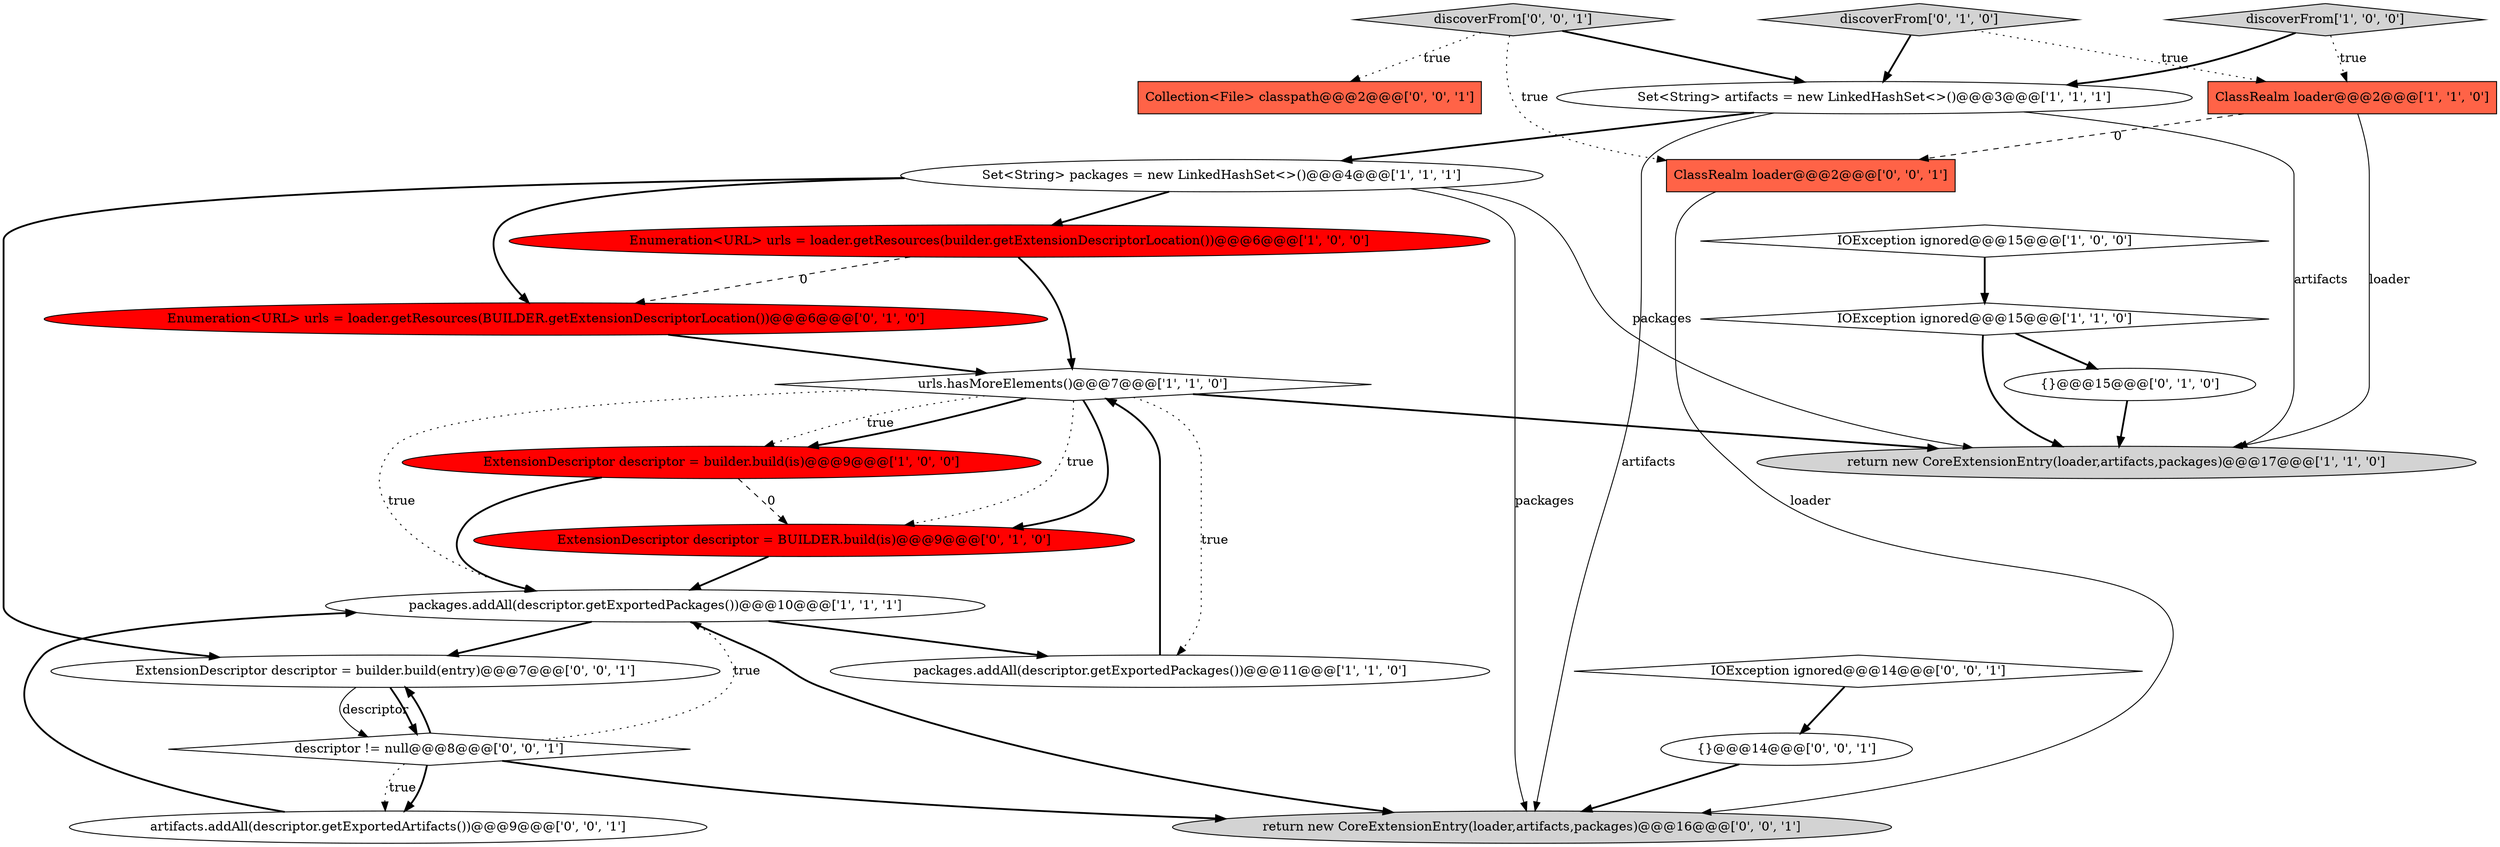digraph {
4 [style = filled, label = "urls.hasMoreElements()@@@7@@@['1', '1', '0']", fillcolor = white, shape = diamond image = "AAA0AAABBB1BBB"];
16 [style = filled, label = "Collection<File> classpath@@@2@@@['0', '0', '1']", fillcolor = tomato, shape = box image = "AAA0AAABBB3BBB"];
18 [style = filled, label = "{}@@@14@@@['0', '0', '1']", fillcolor = white, shape = ellipse image = "AAA0AAABBB3BBB"];
17 [style = filled, label = "ExtensionDescriptor descriptor = builder.build(entry)@@@7@@@['0', '0', '1']", fillcolor = white, shape = ellipse image = "AAA0AAABBB3BBB"];
7 [style = filled, label = "ClassRealm loader@@@2@@@['1', '1', '0']", fillcolor = tomato, shape = box image = "AAA0AAABBB1BBB"];
9 [style = filled, label = "Set<String> packages = new LinkedHashSet<>()@@@4@@@['1', '1', '1']", fillcolor = white, shape = ellipse image = "AAA0AAABBB1BBB"];
5 [style = filled, label = "IOException ignored@@@15@@@['1', '0', '0']", fillcolor = white, shape = diamond image = "AAA0AAABBB1BBB"];
0 [style = filled, label = "discoverFrom['1', '0', '0']", fillcolor = lightgray, shape = diamond image = "AAA0AAABBB1BBB"];
19 [style = filled, label = "return new CoreExtensionEntry(loader,artifacts,packages)@@@16@@@['0', '0', '1']", fillcolor = lightgray, shape = ellipse image = "AAA0AAABBB3BBB"];
24 [style = filled, label = "discoverFrom['0', '0', '1']", fillcolor = lightgray, shape = diamond image = "AAA0AAABBB3BBB"];
12 [style = filled, label = "discoverFrom['0', '1', '0']", fillcolor = lightgray, shape = diamond image = "AAA0AAABBB2BBB"];
10 [style = filled, label = "IOException ignored@@@15@@@['1', '1', '0']", fillcolor = white, shape = diamond image = "AAA0AAABBB1BBB"];
1 [style = filled, label = "packages.addAll(descriptor.getExportedPackages())@@@11@@@['1', '1', '0']", fillcolor = white, shape = ellipse image = "AAA0AAABBB1BBB"];
3 [style = filled, label = "packages.addAll(descriptor.getExportedPackages())@@@10@@@['1', '1', '1']", fillcolor = white, shape = ellipse image = "AAA0AAABBB1BBB"];
2 [style = filled, label = "Enumeration<URL> urls = loader.getResources(builder.getExtensionDescriptorLocation())@@@6@@@['1', '0', '0']", fillcolor = red, shape = ellipse image = "AAA1AAABBB1BBB"];
23 [style = filled, label = "descriptor != null@@@8@@@['0', '0', '1']", fillcolor = white, shape = diamond image = "AAA0AAABBB3BBB"];
13 [style = filled, label = "ExtensionDescriptor descriptor = BUILDER.build(is)@@@9@@@['0', '1', '0']", fillcolor = red, shape = ellipse image = "AAA1AAABBB2BBB"];
11 [style = filled, label = "ExtensionDescriptor descriptor = builder.build(is)@@@9@@@['1', '0', '0']", fillcolor = red, shape = ellipse image = "AAA1AAABBB1BBB"];
6 [style = filled, label = "return new CoreExtensionEntry(loader,artifacts,packages)@@@17@@@['1', '1', '0']", fillcolor = lightgray, shape = ellipse image = "AAA0AAABBB1BBB"];
21 [style = filled, label = "artifacts.addAll(descriptor.getExportedArtifacts())@@@9@@@['0', '0', '1']", fillcolor = white, shape = ellipse image = "AAA0AAABBB3BBB"];
20 [style = filled, label = "IOException ignored@@@14@@@['0', '0', '1']", fillcolor = white, shape = diamond image = "AAA0AAABBB3BBB"];
15 [style = filled, label = "Enumeration<URL> urls = loader.getResources(BUILDER.getExtensionDescriptorLocation())@@@6@@@['0', '1', '0']", fillcolor = red, shape = ellipse image = "AAA1AAABBB2BBB"];
14 [style = filled, label = "{}@@@15@@@['0', '1', '0']", fillcolor = white, shape = ellipse image = "AAA0AAABBB2BBB"];
8 [style = filled, label = "Set<String> artifacts = new LinkedHashSet<>()@@@3@@@['1', '1', '1']", fillcolor = white, shape = ellipse image = "AAA0AAABBB1BBB"];
22 [style = filled, label = "ClassRealm loader@@@2@@@['0', '0', '1']", fillcolor = tomato, shape = box image = "AAA0AAABBB3BBB"];
5->10 [style = bold, label=""];
1->4 [style = bold, label=""];
8->19 [style = solid, label="artifacts"];
3->1 [style = bold, label=""];
10->14 [style = bold, label=""];
17->23 [style = solid, label="descriptor"];
22->19 [style = solid, label="loader"];
9->2 [style = bold, label=""];
4->6 [style = bold, label=""];
4->1 [style = dotted, label="true"];
4->13 [style = bold, label=""];
23->21 [style = dotted, label="true"];
18->19 [style = bold, label=""];
4->11 [style = dotted, label="true"];
9->17 [style = bold, label=""];
9->19 [style = solid, label="packages"];
2->4 [style = bold, label=""];
10->6 [style = bold, label=""];
17->23 [style = bold, label=""];
24->16 [style = dotted, label="true"];
2->15 [style = dashed, label="0"];
20->18 [style = bold, label=""];
4->13 [style = dotted, label="true"];
11->13 [style = dashed, label="0"];
4->3 [style = dotted, label="true"];
13->3 [style = bold, label=""];
23->21 [style = bold, label=""];
3->19 [style = bold, label=""];
11->3 [style = bold, label=""];
7->6 [style = solid, label="loader"];
9->15 [style = bold, label=""];
12->8 [style = bold, label=""];
24->22 [style = dotted, label="true"];
23->19 [style = bold, label=""];
15->4 [style = bold, label=""];
0->8 [style = bold, label=""];
8->9 [style = bold, label=""];
23->3 [style = dotted, label="true"];
3->17 [style = bold, label=""];
23->17 [style = bold, label=""];
24->8 [style = bold, label=""];
4->11 [style = bold, label=""];
12->7 [style = dotted, label="true"];
9->6 [style = solid, label="packages"];
8->6 [style = solid, label="artifacts"];
7->22 [style = dashed, label="0"];
14->6 [style = bold, label=""];
0->7 [style = dotted, label="true"];
21->3 [style = bold, label=""];
}
